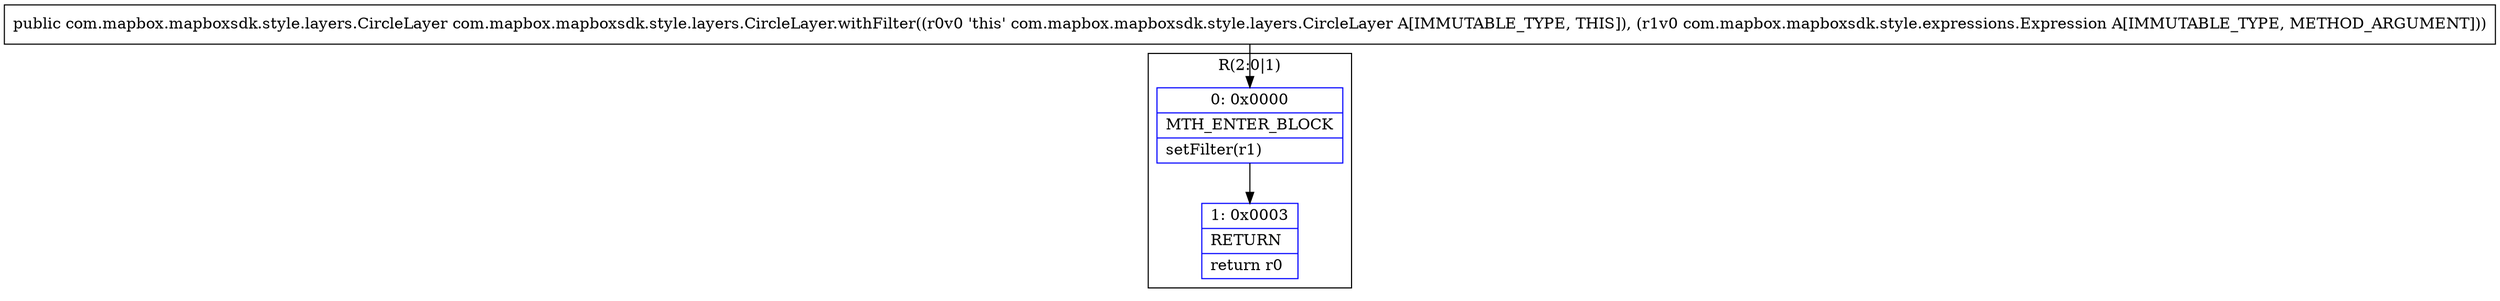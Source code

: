 digraph "CFG forcom.mapbox.mapboxsdk.style.layers.CircleLayer.withFilter(Lcom\/mapbox\/mapboxsdk\/style\/expressions\/Expression;)Lcom\/mapbox\/mapboxsdk\/style\/layers\/CircleLayer;" {
subgraph cluster_Region_609048755 {
label = "R(2:0|1)";
node [shape=record,color=blue];
Node_0 [shape=record,label="{0\:\ 0x0000|MTH_ENTER_BLOCK\l|setFilter(r1)\l}"];
Node_1 [shape=record,label="{1\:\ 0x0003|RETURN\l|return r0\l}"];
}
MethodNode[shape=record,label="{public com.mapbox.mapboxsdk.style.layers.CircleLayer com.mapbox.mapboxsdk.style.layers.CircleLayer.withFilter((r0v0 'this' com.mapbox.mapboxsdk.style.layers.CircleLayer A[IMMUTABLE_TYPE, THIS]), (r1v0 com.mapbox.mapboxsdk.style.expressions.Expression A[IMMUTABLE_TYPE, METHOD_ARGUMENT])) }"];
MethodNode -> Node_0;
Node_0 -> Node_1;
}

